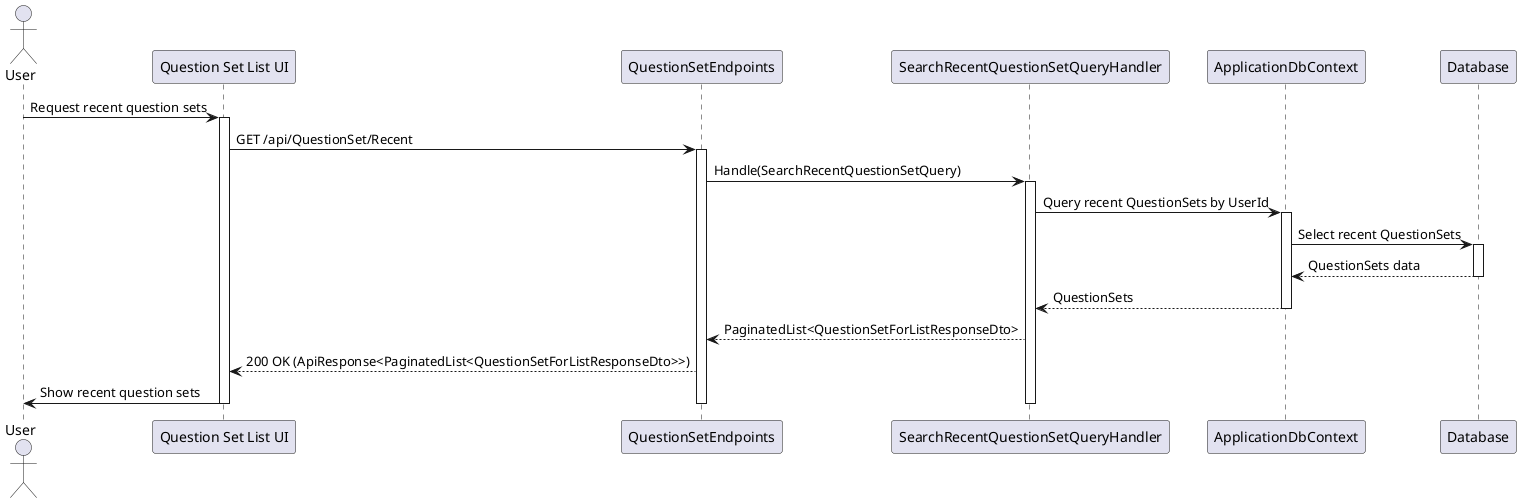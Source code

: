 @startuml
actor User
participant "Question Set List UI" as UI
participant QuestionSetEndpoints
participant SearchRecentQuestionSetQueryHandler as Handler
participant ApplicationDbContext
participant Database

User -> UI : Request recent question sets
activate UI
UI -> QuestionSetEndpoints : GET /api/QuestionSet/Recent
activate QuestionSetEndpoints
QuestionSetEndpoints -> Handler : Handle(SearchRecentQuestionSetQuery)
activate Handler

Handler -> ApplicationDbContext : Query recent QuestionSets by UserId
activate ApplicationDbContext
ApplicationDbContext -> Database : Select recent QuestionSets
activate Database
Database --> ApplicationDbContext : QuestionSets data
deactivate Database
ApplicationDbContext --> Handler : QuestionSets
deactivate ApplicationDbContext

Handler --> QuestionSetEndpoints : PaginatedList<QuestionSetForListResponseDto>
QuestionSetEndpoints --> UI : 200 OK (ApiResponse<PaginatedList<QuestionSetForListResponseDto>>)
UI -> User : Show recent question sets

deactivate Handler
deactivate QuestionSetEndpoints
deactivate UI
@enduml

